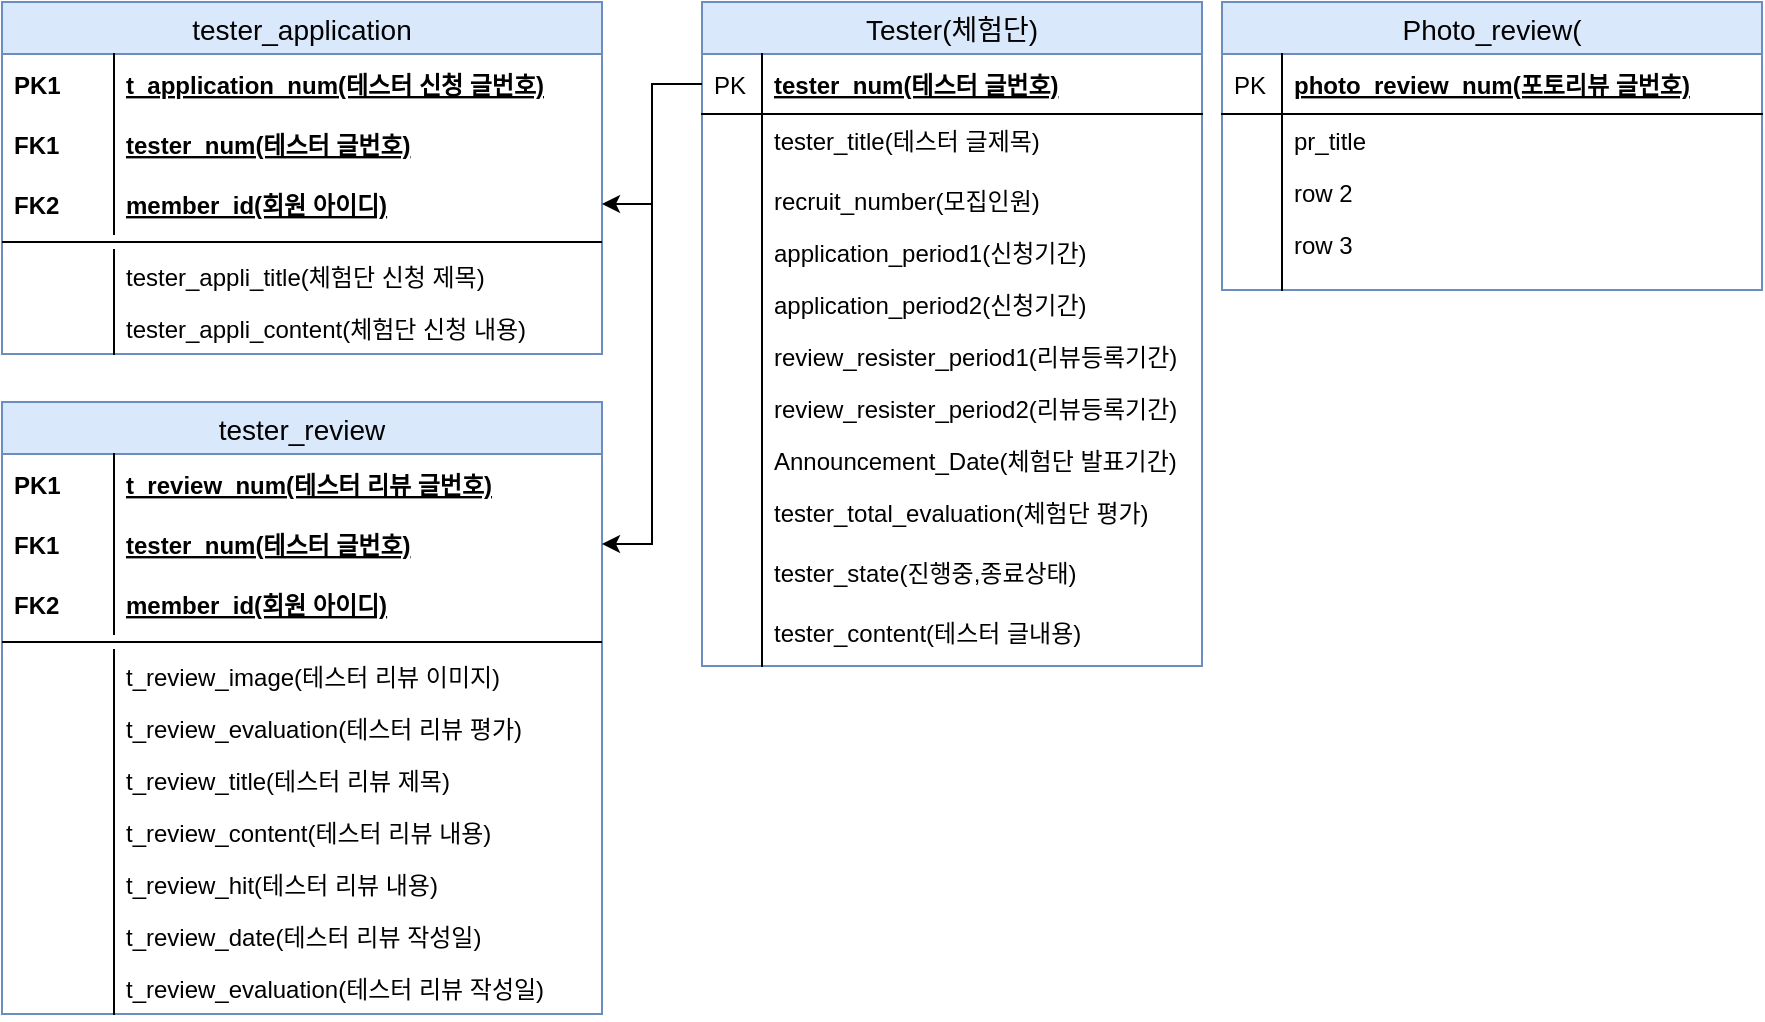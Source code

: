 <mxfile version="13.0.7" type="device"><diagram id="ii-StKRLLuzzaT5CUzyB" name="페이지-1"><mxGraphModel dx="1311" dy="447" grid="1" gridSize="10" guides="1" tooltips="1" connect="1" arrows="1" fold="1" page="1" pageScale="1" pageWidth="827" pageHeight="1169" math="0" shadow="0"><root><mxCell id="0"/><mxCell id="1" parent="0"/><mxCell id="GpPPrFBN3qAFkSKbSSe7-6" value="Tester(체험단)" style="swimlane;fontStyle=0;childLayout=stackLayout;horizontal=1;startSize=26;horizontalStack=0;resizeParent=1;resizeParentMax=0;resizeLast=0;collapsible=1;marginBottom=0;align=center;fontSize=14;fillColor=#dae8fc;strokeColor=#6c8ebf;" vertex="1" parent="1"><mxGeometry x="110" y="70" width="250" height="332" as="geometry"/></mxCell><mxCell id="GpPPrFBN3qAFkSKbSSe7-7" value="tester_num(테스터 글번호)" style="shape=partialRectangle;top=0;left=0;right=0;bottom=1;align=left;verticalAlign=middle;fillColor=none;spacingLeft=34;spacingRight=4;overflow=hidden;rotatable=0;points=[[0,0.5],[1,0.5]];portConstraint=eastwest;dropTarget=0;fontStyle=5;fontSize=12;" vertex="1" parent="GpPPrFBN3qAFkSKbSSe7-6"><mxGeometry y="26" width="250" height="30" as="geometry"/></mxCell><mxCell id="GpPPrFBN3qAFkSKbSSe7-8" value="PK" style="shape=partialRectangle;top=0;left=0;bottom=0;fillColor=none;align=left;verticalAlign=middle;spacingLeft=4;spacingRight=4;overflow=hidden;rotatable=0;points=[];portConstraint=eastwest;part=1;fontSize=12;" vertex="1" connectable="0" parent="GpPPrFBN3qAFkSKbSSe7-7"><mxGeometry width="30" height="30" as="geometry"/></mxCell><mxCell id="GpPPrFBN3qAFkSKbSSe7-15" value="tester_title(테스터 글제목)" style="shape=partialRectangle;top=0;left=0;right=0;bottom=0;align=left;verticalAlign=top;fillColor=none;spacingLeft=34;spacingRight=4;overflow=hidden;rotatable=0;points=[[0,0.5],[1,0.5]];portConstraint=eastwest;dropTarget=0;fontSize=12;" vertex="1" parent="GpPPrFBN3qAFkSKbSSe7-6"><mxGeometry y="56" width="250" height="30" as="geometry"/></mxCell><mxCell id="GpPPrFBN3qAFkSKbSSe7-16" value="" style="shape=partialRectangle;top=0;left=0;bottom=0;fillColor=none;align=left;verticalAlign=top;spacingLeft=4;spacingRight=4;overflow=hidden;rotatable=0;points=[];portConstraint=eastwest;part=1;fontSize=12;" vertex="1" connectable="0" parent="GpPPrFBN3qAFkSKbSSe7-15"><mxGeometry width="30" height="30" as="geometry"/></mxCell><mxCell id="GpPPrFBN3qAFkSKbSSe7-9" value="recruit_number(모집인원)" style="shape=partialRectangle;top=0;left=0;right=0;bottom=0;align=left;verticalAlign=top;fillColor=none;spacingLeft=34;spacingRight=4;overflow=hidden;rotatable=0;points=[[0,0.5],[1,0.5]];portConstraint=eastwest;dropTarget=0;fontSize=12;" vertex="1" parent="GpPPrFBN3qAFkSKbSSe7-6"><mxGeometry y="86" width="250" height="26" as="geometry"/></mxCell><mxCell id="GpPPrFBN3qAFkSKbSSe7-10" value="" style="shape=partialRectangle;top=0;left=0;bottom=0;fillColor=none;align=left;verticalAlign=top;spacingLeft=4;spacingRight=4;overflow=hidden;rotatable=0;points=[];portConstraint=eastwest;part=1;fontSize=12;" vertex="1" connectable="0" parent="GpPPrFBN3qAFkSKbSSe7-9"><mxGeometry width="30" height="26" as="geometry"/></mxCell><mxCell id="GpPPrFBN3qAFkSKbSSe7-13" value="application_period1(신청기간)" style="shape=partialRectangle;top=0;left=0;right=0;bottom=0;align=left;verticalAlign=top;fillColor=none;spacingLeft=34;spacingRight=4;overflow=hidden;rotatable=0;points=[[0,0.5],[1,0.5]];portConstraint=eastwest;dropTarget=0;fontSize=12;" vertex="1" parent="GpPPrFBN3qAFkSKbSSe7-6"><mxGeometry y="112" width="250" height="26" as="geometry"/></mxCell><mxCell id="GpPPrFBN3qAFkSKbSSe7-14" value="" style="shape=partialRectangle;top=0;left=0;bottom=0;fillColor=none;align=left;verticalAlign=top;spacingLeft=4;spacingRight=4;overflow=hidden;rotatable=0;points=[];portConstraint=eastwest;part=1;fontSize=12;" vertex="1" connectable="0" parent="GpPPrFBN3qAFkSKbSSe7-13"><mxGeometry width="30" height="26" as="geometry"/></mxCell><mxCell id="GpPPrFBN3qAFkSKbSSe7-34" value="application_period2(신청기간)" style="shape=partialRectangle;top=0;left=0;right=0;bottom=0;align=left;verticalAlign=top;fillColor=none;spacingLeft=34;spacingRight=4;overflow=hidden;rotatable=0;points=[[0,0.5],[1,0.5]];portConstraint=eastwest;dropTarget=0;fontSize=12;" vertex="1" parent="GpPPrFBN3qAFkSKbSSe7-6"><mxGeometry y="138" width="250" height="26" as="geometry"/></mxCell><mxCell id="GpPPrFBN3qAFkSKbSSe7-35" value="" style="shape=partialRectangle;top=0;left=0;bottom=0;fillColor=none;align=left;verticalAlign=top;spacingLeft=4;spacingRight=4;overflow=hidden;rotatable=0;points=[];portConstraint=eastwest;part=1;fontSize=12;" vertex="1" connectable="0" parent="GpPPrFBN3qAFkSKbSSe7-34"><mxGeometry width="30" height="26" as="geometry"/></mxCell><mxCell id="GpPPrFBN3qAFkSKbSSe7-17" value="review_resister_period1(리뷰등록기간)" style="shape=partialRectangle;top=0;left=0;right=0;bottom=0;align=left;verticalAlign=top;fillColor=none;spacingLeft=34;spacingRight=4;overflow=hidden;rotatable=0;points=[[0,0.5],[1,0.5]];portConstraint=eastwest;dropTarget=0;fontSize=12;" vertex="1" parent="GpPPrFBN3qAFkSKbSSe7-6"><mxGeometry y="164" width="250" height="26" as="geometry"/></mxCell><mxCell id="GpPPrFBN3qAFkSKbSSe7-18" value="" style="shape=partialRectangle;top=0;left=0;bottom=0;fillColor=none;align=left;verticalAlign=top;spacingLeft=4;spacingRight=4;overflow=hidden;rotatable=0;points=[];portConstraint=eastwest;part=1;fontSize=12;" vertex="1" connectable="0" parent="GpPPrFBN3qAFkSKbSSe7-17"><mxGeometry width="30" height="26" as="geometry"/></mxCell><mxCell id="GpPPrFBN3qAFkSKbSSe7-36" value="review_resister_period2(리뷰등록기간)" style="shape=partialRectangle;top=0;left=0;right=0;bottom=0;align=left;verticalAlign=top;fillColor=none;spacingLeft=34;spacingRight=4;overflow=hidden;rotatable=0;points=[[0,0.5],[1,0.5]];portConstraint=eastwest;dropTarget=0;fontSize=12;" vertex="1" parent="GpPPrFBN3qAFkSKbSSe7-6"><mxGeometry y="190" width="250" height="26" as="geometry"/></mxCell><mxCell id="GpPPrFBN3qAFkSKbSSe7-37" value="" style="shape=partialRectangle;top=0;left=0;bottom=0;fillColor=none;align=left;verticalAlign=top;spacingLeft=4;spacingRight=4;overflow=hidden;rotatable=0;points=[];portConstraint=eastwest;part=1;fontSize=12;" vertex="1" connectable="0" parent="GpPPrFBN3qAFkSKbSSe7-36"><mxGeometry width="30" height="26" as="geometry"/></mxCell><mxCell id="GpPPrFBN3qAFkSKbSSe7-11" value="Announcement_Date(체험단 발표기간)" style="shape=partialRectangle;top=0;left=0;right=0;bottom=0;align=left;verticalAlign=top;fillColor=none;spacingLeft=34;spacingRight=4;overflow=hidden;rotatable=0;points=[[0,0.5],[1,0.5]];portConstraint=eastwest;dropTarget=0;fontSize=12;" vertex="1" parent="GpPPrFBN3qAFkSKbSSe7-6"><mxGeometry y="216" width="250" height="26" as="geometry"/></mxCell><mxCell id="GpPPrFBN3qAFkSKbSSe7-12" value="" style="shape=partialRectangle;top=0;left=0;bottom=0;fillColor=none;align=left;verticalAlign=top;spacingLeft=4;spacingRight=4;overflow=hidden;rotatable=0;points=[];portConstraint=eastwest;part=1;fontSize=12;" vertex="1" connectable="0" parent="GpPPrFBN3qAFkSKbSSe7-11"><mxGeometry width="30" height="26" as="geometry"/></mxCell><mxCell id="GpPPrFBN3qAFkSKbSSe7-19" value="tester_total_evaluation(체험단 평가)" style="shape=partialRectangle;top=0;left=0;right=0;bottom=0;align=left;verticalAlign=top;fillColor=none;spacingLeft=34;spacingRight=4;overflow=hidden;rotatable=0;points=[[0,0.5],[1,0.5]];portConstraint=eastwest;dropTarget=0;fontSize=12;" vertex="1" parent="GpPPrFBN3qAFkSKbSSe7-6"><mxGeometry y="242" width="250" height="30" as="geometry"/></mxCell><mxCell id="GpPPrFBN3qAFkSKbSSe7-20" value="" style="shape=partialRectangle;top=0;left=0;bottom=0;fillColor=none;align=left;verticalAlign=top;spacingLeft=4;spacingRight=4;overflow=hidden;rotatable=0;points=[];portConstraint=eastwest;part=1;fontSize=12;" vertex="1" connectable="0" parent="GpPPrFBN3qAFkSKbSSe7-19"><mxGeometry width="30" height="30" as="geometry"/></mxCell><mxCell id="GpPPrFBN3qAFkSKbSSe7-32" value="tester_state(진행중,종료상태)" style="shape=partialRectangle;top=0;left=0;right=0;bottom=0;align=left;verticalAlign=top;fillColor=none;spacingLeft=34;spacingRight=4;overflow=hidden;rotatable=0;points=[[0,0.5],[1,0.5]];portConstraint=eastwest;dropTarget=0;fontSize=12;" vertex="1" parent="GpPPrFBN3qAFkSKbSSe7-6"><mxGeometry y="272" width="250" height="30" as="geometry"/></mxCell><mxCell id="GpPPrFBN3qAFkSKbSSe7-33" value="" style="shape=partialRectangle;top=0;left=0;bottom=0;fillColor=none;align=left;verticalAlign=top;spacingLeft=4;spacingRight=4;overflow=hidden;rotatable=0;points=[];portConstraint=eastwest;part=1;fontSize=12;" vertex="1" connectable="0" parent="GpPPrFBN3qAFkSKbSSe7-32"><mxGeometry width="30" height="30" as="geometry"/></mxCell><mxCell id="GpPPrFBN3qAFkSKbSSe7-38" value="tester_content(테스터 글내용)" style="shape=partialRectangle;top=0;left=0;right=0;bottom=0;align=left;verticalAlign=top;fillColor=none;spacingLeft=34;spacingRight=4;overflow=hidden;rotatable=0;points=[[0,0.5],[1,0.5]];portConstraint=eastwest;dropTarget=0;fontSize=12;" vertex="1" parent="GpPPrFBN3qAFkSKbSSe7-6"><mxGeometry y="302" width="250" height="30" as="geometry"/></mxCell><mxCell id="GpPPrFBN3qAFkSKbSSe7-39" value="" style="shape=partialRectangle;top=0;left=0;bottom=0;fillColor=none;align=left;verticalAlign=top;spacingLeft=4;spacingRight=4;overflow=hidden;rotatable=0;points=[];portConstraint=eastwest;part=1;fontSize=12;" vertex="1" connectable="0" parent="GpPPrFBN3qAFkSKbSSe7-38"><mxGeometry width="30" height="30" as="geometry"/></mxCell><mxCell id="GpPPrFBN3qAFkSKbSSe7-21" value="Photo_review(" style="swimlane;fontStyle=0;childLayout=stackLayout;horizontal=1;startSize=26;horizontalStack=0;resizeParent=1;resizeParentMax=0;resizeLast=0;collapsible=1;marginBottom=0;align=center;fontSize=14;fillColor=#dae8fc;strokeColor=#6c8ebf;" vertex="1" parent="1"><mxGeometry x="370" y="70" width="270" height="144" as="geometry"/></mxCell><mxCell id="GpPPrFBN3qAFkSKbSSe7-22" value="photo_review_num(포토리뷰 글번호)" style="shape=partialRectangle;top=0;left=0;right=0;bottom=1;align=left;verticalAlign=middle;fillColor=none;spacingLeft=34;spacingRight=4;overflow=hidden;rotatable=0;points=[[0,0.5],[1,0.5]];portConstraint=eastwest;dropTarget=0;fontStyle=5;fontSize=12;" vertex="1" parent="GpPPrFBN3qAFkSKbSSe7-21"><mxGeometry y="26" width="270" height="30" as="geometry"/></mxCell><mxCell id="GpPPrFBN3qAFkSKbSSe7-23" value="PK" style="shape=partialRectangle;top=0;left=0;bottom=0;fillColor=none;align=left;verticalAlign=middle;spacingLeft=4;spacingRight=4;overflow=hidden;rotatable=0;points=[];portConstraint=eastwest;part=1;fontSize=12;" vertex="1" connectable="0" parent="GpPPrFBN3qAFkSKbSSe7-22"><mxGeometry width="30" height="30" as="geometry"/></mxCell><mxCell id="GpPPrFBN3qAFkSKbSSe7-24" value="pr_title" style="shape=partialRectangle;top=0;left=0;right=0;bottom=0;align=left;verticalAlign=top;fillColor=none;spacingLeft=34;spacingRight=4;overflow=hidden;rotatable=0;points=[[0,0.5],[1,0.5]];portConstraint=eastwest;dropTarget=0;fontSize=12;" vertex="1" parent="GpPPrFBN3qAFkSKbSSe7-21"><mxGeometry y="56" width="270" height="26" as="geometry"/></mxCell><mxCell id="GpPPrFBN3qAFkSKbSSe7-25" value="" style="shape=partialRectangle;top=0;left=0;bottom=0;fillColor=none;align=left;verticalAlign=top;spacingLeft=4;spacingRight=4;overflow=hidden;rotatable=0;points=[];portConstraint=eastwest;part=1;fontSize=12;" vertex="1" connectable="0" parent="GpPPrFBN3qAFkSKbSSe7-24"><mxGeometry width="30" height="26" as="geometry"/></mxCell><mxCell id="GpPPrFBN3qAFkSKbSSe7-26" value="row 2" style="shape=partialRectangle;top=0;left=0;right=0;bottom=0;align=left;verticalAlign=top;fillColor=none;spacingLeft=34;spacingRight=4;overflow=hidden;rotatable=0;points=[[0,0.5],[1,0.5]];portConstraint=eastwest;dropTarget=0;fontSize=12;" vertex="1" parent="GpPPrFBN3qAFkSKbSSe7-21"><mxGeometry y="82" width="270" height="26" as="geometry"/></mxCell><mxCell id="GpPPrFBN3qAFkSKbSSe7-27" value="" style="shape=partialRectangle;top=0;left=0;bottom=0;fillColor=none;align=left;verticalAlign=top;spacingLeft=4;spacingRight=4;overflow=hidden;rotatable=0;points=[];portConstraint=eastwest;part=1;fontSize=12;" vertex="1" connectable="0" parent="GpPPrFBN3qAFkSKbSSe7-26"><mxGeometry width="30" height="26" as="geometry"/></mxCell><mxCell id="GpPPrFBN3qAFkSKbSSe7-28" value="row 3" style="shape=partialRectangle;top=0;left=0;right=0;bottom=0;align=left;verticalAlign=top;fillColor=none;spacingLeft=34;spacingRight=4;overflow=hidden;rotatable=0;points=[[0,0.5],[1,0.5]];portConstraint=eastwest;dropTarget=0;fontSize=12;" vertex="1" parent="GpPPrFBN3qAFkSKbSSe7-21"><mxGeometry y="108" width="270" height="26" as="geometry"/></mxCell><mxCell id="GpPPrFBN3qAFkSKbSSe7-29" value="" style="shape=partialRectangle;top=0;left=0;bottom=0;fillColor=none;align=left;verticalAlign=top;spacingLeft=4;spacingRight=4;overflow=hidden;rotatable=0;points=[];portConstraint=eastwest;part=1;fontSize=12;" vertex="1" connectable="0" parent="GpPPrFBN3qAFkSKbSSe7-28"><mxGeometry width="30" height="26" as="geometry"/></mxCell><mxCell id="GpPPrFBN3qAFkSKbSSe7-30" value="" style="shape=partialRectangle;top=0;left=0;right=0;bottom=0;align=left;verticalAlign=top;fillColor=none;spacingLeft=34;spacingRight=4;overflow=hidden;rotatable=0;points=[[0,0.5],[1,0.5]];portConstraint=eastwest;dropTarget=0;fontSize=12;" vertex="1" parent="GpPPrFBN3qAFkSKbSSe7-21"><mxGeometry y="134" width="270" height="10" as="geometry"/></mxCell><mxCell id="GpPPrFBN3qAFkSKbSSe7-31" value="" style="shape=partialRectangle;top=0;left=0;bottom=0;fillColor=none;align=left;verticalAlign=top;spacingLeft=4;spacingRight=4;overflow=hidden;rotatable=0;points=[];portConstraint=eastwest;part=1;fontSize=12;" vertex="1" connectable="0" parent="GpPPrFBN3qAFkSKbSSe7-30"><mxGeometry width="30" height="10" as="geometry"/></mxCell><mxCell id="GpPPrFBN3qAFkSKbSSe7-97" value="tester_application" style="swimlane;fontStyle=0;childLayout=stackLayout;horizontal=1;startSize=26;horizontalStack=0;resizeParent=1;resizeParentMax=0;resizeLast=0;collapsible=1;marginBottom=0;align=center;fontSize=14;fillColor=#dae8fc;strokeColor=#6c8ebf;" vertex="1" parent="1"><mxGeometry x="-240" y="70" width="300" height="176" as="geometry"/></mxCell><mxCell id="GpPPrFBN3qAFkSKbSSe7-98" value="t_application_num(테스터 신청 글번호)" style="shape=partialRectangle;top=0;left=0;right=0;bottom=0;align=left;verticalAlign=middle;fillColor=none;spacingLeft=60;spacingRight=4;overflow=hidden;rotatable=0;points=[[0,0.5],[1,0.5]];portConstraint=eastwest;dropTarget=0;fontStyle=5;fontSize=12;" vertex="1" parent="GpPPrFBN3qAFkSKbSSe7-97"><mxGeometry y="26" width="300" height="30" as="geometry"/></mxCell><mxCell id="GpPPrFBN3qAFkSKbSSe7-99" value="PK1" style="shape=partialRectangle;fontStyle=1;top=0;left=0;bottom=0;fillColor=none;align=left;verticalAlign=middle;spacingLeft=4;spacingRight=4;overflow=hidden;rotatable=0;points=[];portConstraint=eastwest;part=1;fontSize=12;" vertex="1" connectable="0" parent="GpPPrFBN3qAFkSKbSSe7-98"><mxGeometry width="56" height="30" as="geometry"/></mxCell><mxCell id="GpPPrFBN3qAFkSKbSSe7-124" value="tester_num(테스터 글번호)" style="shape=partialRectangle;top=0;left=0;right=0;bottom=0;align=left;verticalAlign=middle;fillColor=none;spacingLeft=60;spacingRight=4;overflow=hidden;rotatable=0;points=[[0,0.5],[1,0.5]];portConstraint=eastwest;dropTarget=0;fontStyle=5;fontSize=12;" vertex="1" parent="GpPPrFBN3qAFkSKbSSe7-97"><mxGeometry y="56" width="300" height="30" as="geometry"/></mxCell><mxCell id="GpPPrFBN3qAFkSKbSSe7-125" value="FK1" style="shape=partialRectangle;fontStyle=1;top=0;left=0;bottom=0;fillColor=none;align=left;verticalAlign=middle;spacingLeft=4;spacingRight=4;overflow=hidden;rotatable=0;points=[];portConstraint=eastwest;part=1;fontSize=12;" vertex="1" connectable="0" parent="GpPPrFBN3qAFkSKbSSe7-124"><mxGeometry width="56" height="30" as="geometry"/></mxCell><mxCell id="GpPPrFBN3qAFkSKbSSe7-120" value="member_id(회원 아이디)" style="shape=partialRectangle;top=0;left=0;right=0;bottom=0;align=left;verticalAlign=middle;fillColor=none;spacingLeft=60;spacingRight=4;overflow=hidden;rotatable=0;points=[[0,0.5],[1,0.5]];portConstraint=eastwest;dropTarget=0;fontStyle=5;fontSize=12;" vertex="1" parent="GpPPrFBN3qAFkSKbSSe7-97"><mxGeometry y="86" width="300" height="30" as="geometry"/></mxCell><mxCell id="GpPPrFBN3qAFkSKbSSe7-121" value="FK2" style="shape=partialRectangle;fontStyle=1;top=0;left=0;bottom=0;fillColor=none;align=left;verticalAlign=middle;spacingLeft=4;spacingRight=4;overflow=hidden;rotatable=0;points=[];portConstraint=eastwest;part=1;fontSize=12;" vertex="1" connectable="0" parent="GpPPrFBN3qAFkSKbSSe7-120"><mxGeometry width="56" height="30" as="geometry"/></mxCell><mxCell id="GpPPrFBN3qAFkSKbSSe7-119" value="" style="line;strokeWidth=1;fillColor=none;align=left;verticalAlign=middle;spacingTop=-1;spacingLeft=3;spacingRight=3;rotatable=0;labelPosition=right;points=[];portConstraint=eastwest;fontSize=12;" vertex="1" parent="GpPPrFBN3qAFkSKbSSe7-97"><mxGeometry y="116" width="300" height="8" as="geometry"/></mxCell><mxCell id="GpPPrFBN3qAFkSKbSSe7-102" value="tester_appli_title(체험단 신청 제목)" style="shape=partialRectangle;top=0;left=0;right=0;bottom=0;align=left;verticalAlign=top;fillColor=none;spacingLeft=60;spacingRight=4;overflow=hidden;rotatable=0;points=[[0,0.5],[1,0.5]];portConstraint=eastwest;dropTarget=0;fontSize=12;" vertex="1" parent="GpPPrFBN3qAFkSKbSSe7-97"><mxGeometry y="124" width="300" height="26" as="geometry"/></mxCell><mxCell id="GpPPrFBN3qAFkSKbSSe7-103" value="" style="shape=partialRectangle;top=0;left=0;bottom=0;fillColor=none;align=left;verticalAlign=top;spacingLeft=4;spacingRight=4;overflow=hidden;rotatable=0;points=[];portConstraint=eastwest;part=1;fontSize=12;" vertex="1" connectable="0" parent="GpPPrFBN3qAFkSKbSSe7-102"><mxGeometry width="56" height="26" as="geometry"/></mxCell><mxCell id="GpPPrFBN3qAFkSKbSSe7-104" value="tester_appli_content(체험단 신청 내용)" style="shape=partialRectangle;top=0;left=0;right=0;bottom=0;align=left;verticalAlign=top;fillColor=none;spacingLeft=60;spacingRight=4;overflow=hidden;rotatable=0;points=[[0,0.5],[1,0.5]];portConstraint=eastwest;dropTarget=0;fontSize=12;" vertex="1" parent="GpPPrFBN3qAFkSKbSSe7-97"><mxGeometry y="150" width="300" height="26" as="geometry"/></mxCell><mxCell id="GpPPrFBN3qAFkSKbSSe7-105" value="" style="shape=partialRectangle;top=0;left=0;bottom=0;fillColor=none;align=left;verticalAlign=top;spacingLeft=4;spacingRight=4;overflow=hidden;rotatable=0;points=[];portConstraint=eastwest;part=1;fontSize=12;" vertex="1" connectable="0" parent="GpPPrFBN3qAFkSKbSSe7-104"><mxGeometry width="56" height="26" as="geometry"/></mxCell><mxCell id="GpPPrFBN3qAFkSKbSSe7-123" value="" style="edgeStyle=orthogonalEdgeStyle;rounded=0;orthogonalLoop=1;jettySize=auto;html=1;entryX=1;entryY=0.5;entryDx=0;entryDy=0;" edge="1" parent="1" source="GpPPrFBN3qAFkSKbSSe7-7" target="GpPPrFBN3qAFkSKbSSe7-120"><mxGeometry relative="1" as="geometry"/></mxCell><mxCell id="GpPPrFBN3qAFkSKbSSe7-126" value="tester_review" style="swimlane;fontStyle=0;childLayout=stackLayout;horizontal=1;startSize=26;horizontalStack=0;resizeParent=1;resizeParentMax=0;resizeLast=0;collapsible=1;marginBottom=0;align=center;fontSize=14;fillColor=#dae8fc;strokeColor=#6c8ebf;" vertex="1" parent="1"><mxGeometry x="-240" y="270" width="300" height="306" as="geometry"/></mxCell><mxCell id="GpPPrFBN3qAFkSKbSSe7-127" value="t_review_num(테스터 리뷰 글번호)" style="shape=partialRectangle;top=0;left=0;right=0;bottom=0;align=left;verticalAlign=middle;fillColor=none;spacingLeft=60;spacingRight=4;overflow=hidden;rotatable=0;points=[[0,0.5],[1,0.5]];portConstraint=eastwest;dropTarget=0;fontStyle=5;fontSize=12;" vertex="1" parent="GpPPrFBN3qAFkSKbSSe7-126"><mxGeometry y="26" width="300" height="30" as="geometry"/></mxCell><mxCell id="GpPPrFBN3qAFkSKbSSe7-128" value="PK1" style="shape=partialRectangle;fontStyle=1;top=0;left=0;bottom=0;fillColor=none;align=left;verticalAlign=middle;spacingLeft=4;spacingRight=4;overflow=hidden;rotatable=0;points=[];portConstraint=eastwest;part=1;fontSize=12;" vertex="1" connectable="0" parent="GpPPrFBN3qAFkSKbSSe7-127"><mxGeometry width="56" height="30" as="geometry"/></mxCell><mxCell id="GpPPrFBN3qAFkSKbSSe7-129" value="tester_num(테스터 글번호)" style="shape=partialRectangle;top=0;left=0;right=0;bottom=0;align=left;verticalAlign=middle;fillColor=none;spacingLeft=60;spacingRight=4;overflow=hidden;rotatable=0;points=[[0,0.5],[1,0.5]];portConstraint=eastwest;dropTarget=0;fontStyle=5;fontSize=12;" vertex="1" parent="GpPPrFBN3qAFkSKbSSe7-126"><mxGeometry y="56" width="300" height="30" as="geometry"/></mxCell><mxCell id="GpPPrFBN3qAFkSKbSSe7-130" value="FK1" style="shape=partialRectangle;fontStyle=1;top=0;left=0;bottom=0;fillColor=none;align=left;verticalAlign=middle;spacingLeft=4;spacingRight=4;overflow=hidden;rotatable=0;points=[];portConstraint=eastwest;part=1;fontSize=12;" vertex="1" connectable="0" parent="GpPPrFBN3qAFkSKbSSe7-129"><mxGeometry width="56" height="30" as="geometry"/></mxCell><mxCell id="GpPPrFBN3qAFkSKbSSe7-131" value="member_id(회원 아이디)" style="shape=partialRectangle;top=0;left=0;right=0;bottom=0;align=left;verticalAlign=middle;fillColor=none;spacingLeft=60;spacingRight=4;overflow=hidden;rotatable=0;points=[[0,0.5],[1,0.5]];portConstraint=eastwest;dropTarget=0;fontStyle=5;fontSize=12;" vertex="1" parent="GpPPrFBN3qAFkSKbSSe7-126"><mxGeometry y="86" width="300" height="30" as="geometry"/></mxCell><mxCell id="GpPPrFBN3qAFkSKbSSe7-132" value="FK2" style="shape=partialRectangle;fontStyle=1;top=0;left=0;bottom=0;fillColor=none;align=left;verticalAlign=middle;spacingLeft=4;spacingRight=4;overflow=hidden;rotatable=0;points=[];portConstraint=eastwest;part=1;fontSize=12;" vertex="1" connectable="0" parent="GpPPrFBN3qAFkSKbSSe7-131"><mxGeometry width="56" height="30" as="geometry"/></mxCell><mxCell id="GpPPrFBN3qAFkSKbSSe7-133" value="" style="line;strokeWidth=1;fillColor=none;align=left;verticalAlign=middle;spacingTop=-1;spacingLeft=3;spacingRight=3;rotatable=0;labelPosition=right;points=[];portConstraint=eastwest;fontSize=12;" vertex="1" parent="GpPPrFBN3qAFkSKbSSe7-126"><mxGeometry y="116" width="300" height="8" as="geometry"/></mxCell><mxCell id="GpPPrFBN3qAFkSKbSSe7-134" value="t_review_image(테스터 리뷰 이미지)" style="shape=partialRectangle;top=0;left=0;right=0;bottom=0;align=left;verticalAlign=top;fillColor=none;spacingLeft=60;spacingRight=4;overflow=hidden;rotatable=0;points=[[0,0.5],[1,0.5]];portConstraint=eastwest;dropTarget=0;fontSize=12;" vertex="1" parent="GpPPrFBN3qAFkSKbSSe7-126"><mxGeometry y="124" width="300" height="26" as="geometry"/></mxCell><mxCell id="GpPPrFBN3qAFkSKbSSe7-135" value="" style="shape=partialRectangle;top=0;left=0;bottom=0;fillColor=none;align=left;verticalAlign=top;spacingLeft=4;spacingRight=4;overflow=hidden;rotatable=0;points=[];portConstraint=eastwest;part=1;fontSize=12;" vertex="1" connectable="0" parent="GpPPrFBN3qAFkSKbSSe7-134"><mxGeometry width="56" height="26" as="geometry"/></mxCell><mxCell id="GpPPrFBN3qAFkSKbSSe7-136" value="t_review_evaluation(테스터 리뷰 평가)" style="shape=partialRectangle;top=0;left=0;right=0;bottom=0;align=left;verticalAlign=top;fillColor=none;spacingLeft=60;spacingRight=4;overflow=hidden;rotatable=0;points=[[0,0.5],[1,0.5]];portConstraint=eastwest;dropTarget=0;fontSize=12;" vertex="1" parent="GpPPrFBN3qAFkSKbSSe7-126"><mxGeometry y="150" width="300" height="26" as="geometry"/></mxCell><mxCell id="GpPPrFBN3qAFkSKbSSe7-137" value="" style="shape=partialRectangle;top=0;left=0;bottom=0;fillColor=none;align=left;verticalAlign=top;spacingLeft=4;spacingRight=4;overflow=hidden;rotatable=0;points=[];portConstraint=eastwest;part=1;fontSize=12;" vertex="1" connectable="0" parent="GpPPrFBN3qAFkSKbSSe7-136"><mxGeometry width="56" height="26" as="geometry"/></mxCell><mxCell id="GpPPrFBN3qAFkSKbSSe7-141" value="t_review_title(테스터 리뷰 제목)" style="shape=partialRectangle;top=0;left=0;right=0;bottom=0;align=left;verticalAlign=top;fillColor=none;spacingLeft=60;spacingRight=4;overflow=hidden;rotatable=0;points=[[0,0.5],[1,0.5]];portConstraint=eastwest;dropTarget=0;fontSize=12;" vertex="1" parent="GpPPrFBN3qAFkSKbSSe7-126"><mxGeometry y="176" width="300" height="26" as="geometry"/></mxCell><mxCell id="GpPPrFBN3qAFkSKbSSe7-142" value="" style="shape=partialRectangle;top=0;left=0;bottom=0;fillColor=none;align=left;verticalAlign=top;spacingLeft=4;spacingRight=4;overflow=hidden;rotatable=0;points=[];portConstraint=eastwest;part=1;fontSize=12;" vertex="1" connectable="0" parent="GpPPrFBN3qAFkSKbSSe7-141"><mxGeometry width="56" height="26" as="geometry"/></mxCell><mxCell id="GpPPrFBN3qAFkSKbSSe7-143" value="t_review_content(테스터 리뷰 내용)" style="shape=partialRectangle;top=0;left=0;right=0;bottom=0;align=left;verticalAlign=top;fillColor=none;spacingLeft=60;spacingRight=4;overflow=hidden;rotatable=0;points=[[0,0.5],[1,0.5]];portConstraint=eastwest;dropTarget=0;fontSize=12;" vertex="1" parent="GpPPrFBN3qAFkSKbSSe7-126"><mxGeometry y="202" width="300" height="26" as="geometry"/></mxCell><mxCell id="GpPPrFBN3qAFkSKbSSe7-144" value="" style="shape=partialRectangle;top=0;left=0;bottom=0;fillColor=none;align=left;verticalAlign=top;spacingLeft=4;spacingRight=4;overflow=hidden;rotatable=0;points=[];portConstraint=eastwest;part=1;fontSize=12;" vertex="1" connectable="0" parent="GpPPrFBN3qAFkSKbSSe7-143"><mxGeometry width="56" height="26" as="geometry"/></mxCell><mxCell id="GpPPrFBN3qAFkSKbSSe7-147" value="t_review_hit(테스터 리뷰 내용)" style="shape=partialRectangle;top=0;left=0;right=0;bottom=0;align=left;verticalAlign=top;fillColor=none;spacingLeft=60;spacingRight=4;overflow=hidden;rotatable=0;points=[[0,0.5],[1,0.5]];portConstraint=eastwest;dropTarget=0;fontSize=12;" vertex="1" parent="GpPPrFBN3qAFkSKbSSe7-126"><mxGeometry y="228" width="300" height="26" as="geometry"/></mxCell><mxCell id="GpPPrFBN3qAFkSKbSSe7-148" value="" style="shape=partialRectangle;top=0;left=0;bottom=0;fillColor=none;align=left;verticalAlign=top;spacingLeft=4;spacingRight=4;overflow=hidden;rotatable=0;points=[];portConstraint=eastwest;part=1;fontSize=12;" vertex="1" connectable="0" parent="GpPPrFBN3qAFkSKbSSe7-147"><mxGeometry width="56" height="26" as="geometry"/></mxCell><mxCell id="GpPPrFBN3qAFkSKbSSe7-145" value="t_review_date(테스터 리뷰 작성일)" style="shape=partialRectangle;top=0;left=0;right=0;bottom=0;align=left;verticalAlign=top;fillColor=none;spacingLeft=60;spacingRight=4;overflow=hidden;rotatable=0;points=[[0,0.5],[1,0.5]];portConstraint=eastwest;dropTarget=0;fontSize=12;" vertex="1" parent="GpPPrFBN3qAFkSKbSSe7-126"><mxGeometry y="254" width="300" height="26" as="geometry"/></mxCell><mxCell id="GpPPrFBN3qAFkSKbSSe7-146" value="" style="shape=partialRectangle;top=0;left=0;bottom=0;fillColor=none;align=left;verticalAlign=top;spacingLeft=4;spacingRight=4;overflow=hidden;rotatable=0;points=[];portConstraint=eastwest;part=1;fontSize=12;" vertex="1" connectable="0" parent="GpPPrFBN3qAFkSKbSSe7-145"><mxGeometry width="56" height="26" as="geometry"/></mxCell><mxCell id="GpPPrFBN3qAFkSKbSSe7-149" value="t_review_evaluation(테스터 리뷰 작성일)" style="shape=partialRectangle;top=0;left=0;right=0;bottom=0;align=left;verticalAlign=top;fillColor=none;spacingLeft=60;spacingRight=4;overflow=hidden;rotatable=0;points=[[0,0.5],[1,0.5]];portConstraint=eastwest;dropTarget=0;fontSize=12;" vertex="1" parent="GpPPrFBN3qAFkSKbSSe7-126"><mxGeometry y="280" width="300" height="26" as="geometry"/></mxCell><mxCell id="GpPPrFBN3qAFkSKbSSe7-150" value="" style="shape=partialRectangle;top=0;left=0;bottom=0;fillColor=none;align=left;verticalAlign=top;spacingLeft=4;spacingRight=4;overflow=hidden;rotatable=0;points=[];portConstraint=eastwest;part=1;fontSize=12;" vertex="1" connectable="0" parent="GpPPrFBN3qAFkSKbSSe7-149"><mxGeometry width="56" height="26" as="geometry"/></mxCell><mxCell id="GpPPrFBN3qAFkSKbSSe7-140" value="" style="edgeStyle=orthogonalEdgeStyle;rounded=0;orthogonalLoop=1;jettySize=auto;html=1;entryX=1;entryY=0.5;entryDx=0;entryDy=0;" edge="1" parent="1" source="GpPPrFBN3qAFkSKbSSe7-7" target="GpPPrFBN3qAFkSKbSSe7-129"><mxGeometry relative="1" as="geometry"/></mxCell></root></mxGraphModel></diagram></mxfile>